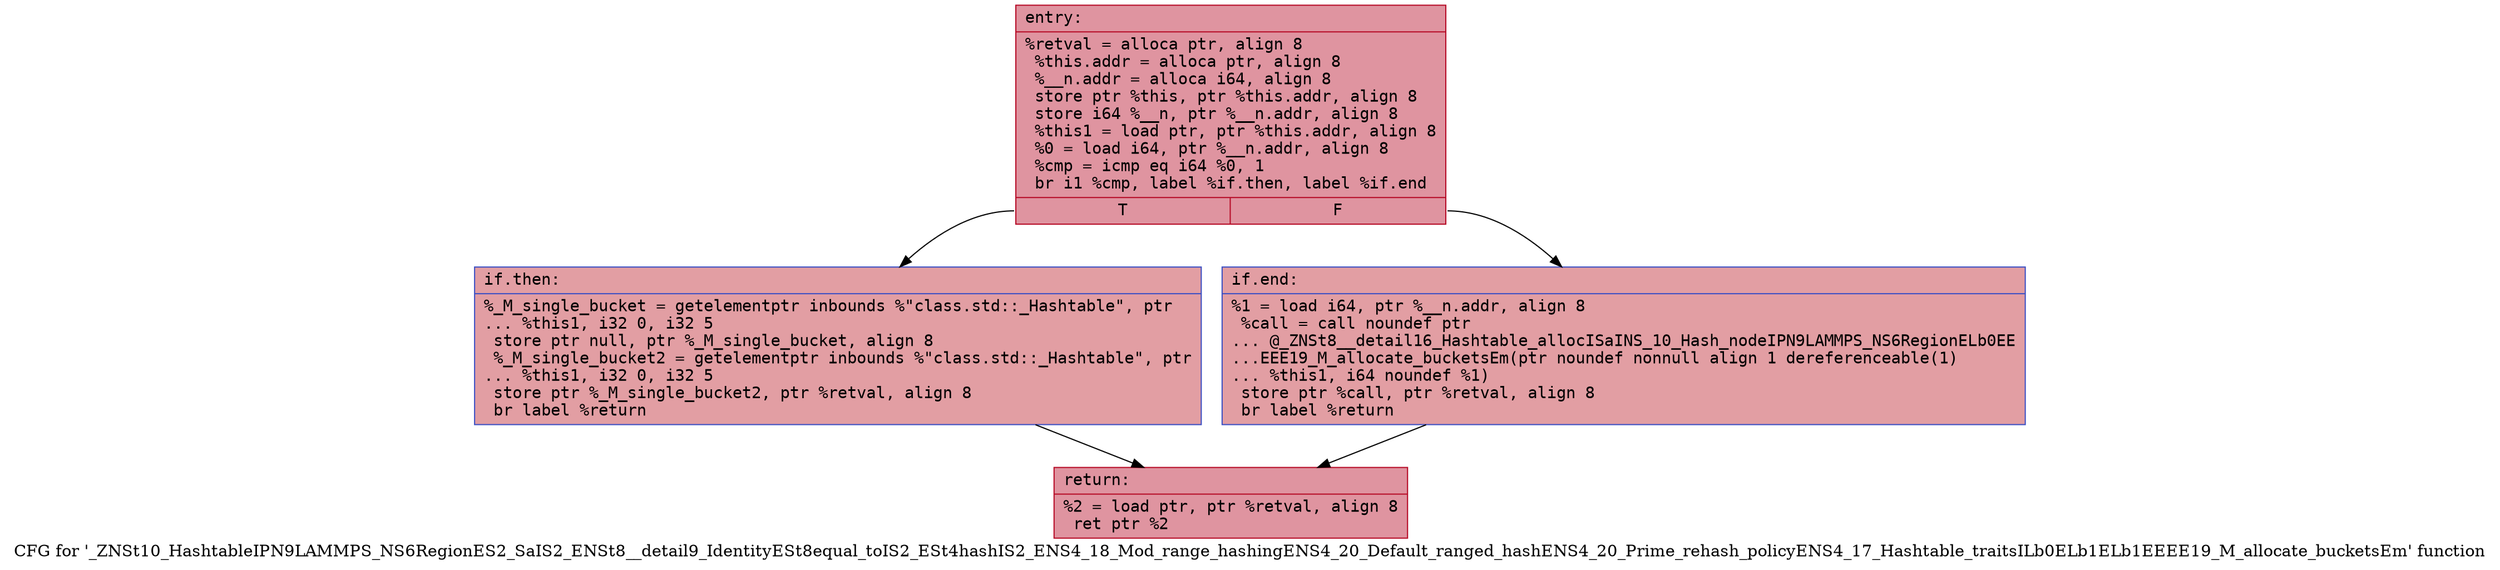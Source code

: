 digraph "CFG for '_ZNSt10_HashtableIPN9LAMMPS_NS6RegionES2_SaIS2_ENSt8__detail9_IdentityESt8equal_toIS2_ESt4hashIS2_ENS4_18_Mod_range_hashingENS4_20_Default_ranged_hashENS4_20_Prime_rehash_policyENS4_17_Hashtable_traitsILb0ELb1ELb1EEEE19_M_allocate_bucketsEm' function" {
	label="CFG for '_ZNSt10_HashtableIPN9LAMMPS_NS6RegionES2_SaIS2_ENSt8__detail9_IdentityESt8equal_toIS2_ESt4hashIS2_ENS4_18_Mod_range_hashingENS4_20_Default_ranged_hashENS4_20_Prime_rehash_policyENS4_17_Hashtable_traitsILb0ELb1ELb1EEEE19_M_allocate_bucketsEm' function";

	Node0x561837f62480 [shape=record,color="#b70d28ff", style=filled, fillcolor="#b70d2870" fontname="Courier",label="{entry:\l|  %retval = alloca ptr, align 8\l  %this.addr = alloca ptr, align 8\l  %__n.addr = alloca i64, align 8\l  store ptr %this, ptr %this.addr, align 8\l  store i64 %__n, ptr %__n.addr, align 8\l  %this1 = load ptr, ptr %this.addr, align 8\l  %0 = load i64, ptr %__n.addr, align 8\l  %cmp = icmp eq i64 %0, 1\l  br i1 %cmp, label %if.then, label %if.end\l|{<s0>T|<s1>F}}"];
	Node0x561837f62480:s0 -> Node0x561837f62940[tooltip="entry -> if.then\nProbability 50.00%" ];
	Node0x561837f62480:s1 -> Node0x561837f629b0[tooltip="entry -> if.end\nProbability 50.00%" ];
	Node0x561837f62940 [shape=record,color="#3d50c3ff", style=filled, fillcolor="#be242e70" fontname="Courier",label="{if.then:\l|  %_M_single_bucket = getelementptr inbounds %\"class.std::_Hashtable\", ptr\l... %this1, i32 0, i32 5\l  store ptr null, ptr %_M_single_bucket, align 8\l  %_M_single_bucket2 = getelementptr inbounds %\"class.std::_Hashtable\", ptr\l... %this1, i32 0, i32 5\l  store ptr %_M_single_bucket2, ptr %retval, align 8\l  br label %return\l}"];
	Node0x561837f62940 -> Node0x561837f62e80[tooltip="if.then -> return\nProbability 100.00%" ];
	Node0x561837f629b0 [shape=record,color="#3d50c3ff", style=filled, fillcolor="#be242e70" fontname="Courier",label="{if.end:\l|  %1 = load i64, ptr %__n.addr, align 8\l  %call = call noundef ptr\l... @_ZNSt8__detail16_Hashtable_allocISaINS_10_Hash_nodeIPN9LAMMPS_NS6RegionELb0EE\l...EEE19_M_allocate_bucketsEm(ptr noundef nonnull align 1 dereferenceable(1)\l... %this1, i64 noundef %1)\l  store ptr %call, ptr %retval, align 8\l  br label %return\l}"];
	Node0x561837f629b0 -> Node0x561837f62e80[tooltip="if.end -> return\nProbability 100.00%" ];
	Node0x561837f62e80 [shape=record,color="#b70d28ff", style=filled, fillcolor="#b70d2870" fontname="Courier",label="{return:\l|  %2 = load ptr, ptr %retval, align 8\l  ret ptr %2\l}"];
}
